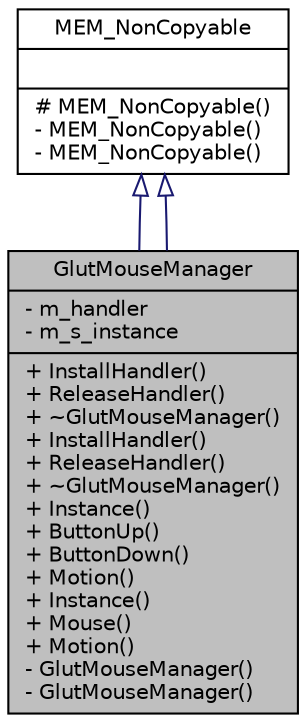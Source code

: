 digraph G
{
  edge [fontname="Helvetica",fontsize="10",labelfontname="Helvetica",labelfontsize="10"];
  node [fontname="Helvetica",fontsize="10",shape=record];
  Node1 [label="{GlutMouseManager\n|- m_handler\l- m_s_instance\l|+ InstallHandler()\l+ ReleaseHandler()\l+ ~GlutMouseManager()\l+ InstallHandler()\l+ ReleaseHandler()\l+ ~GlutMouseManager()\l+ Instance()\l+ ButtonUp()\l+ ButtonDown()\l+ Motion()\l+ Instance()\l+ Mouse()\l+ Motion()\l- GlutMouseManager()\l- GlutMouseManager()\l}",height=0.2,width=0.4,color="black", fillcolor="grey75", style="filled" fontcolor="black"];
  Node2 -> Node1 [dir=back,color="midnightblue",fontsize="10",style="solid",arrowtail="empty",fontname="Helvetica"];
  Node2 [label="{MEM_NonCopyable\n||# MEM_NonCopyable()\l- MEM_NonCopyable()\l- MEM_NonCopyable()\l}",height=0.2,width=0.4,color="black", fillcolor="white", style="filled",URL="$d0/d40/classMEM__NonCopyable.html"];
  Node2 -> Node1 [dir=back,color="midnightblue",fontsize="10",style="solid",arrowtail="empty",fontname="Helvetica"];
}
